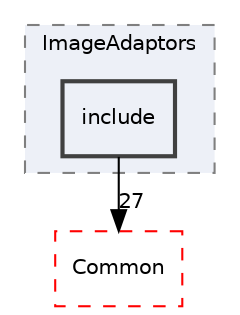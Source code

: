 digraph "include"
{
 // LATEX_PDF_SIZE
  edge [fontname="Helvetica",fontsize="10",labelfontname="Helvetica",labelfontsize="10"];
  node [fontname="Helvetica",fontsize="10",shape=record];
  compound=true
  subgraph clusterdir_1e75bd12272b49c47b9336bde0dc64d8 {
    graph [ bgcolor="#edf0f7", pencolor="grey50", style="filled,dashed,", label="ImageAdaptors", fontname="Helvetica", fontsize="10", URL="dir_1e75bd12272b49c47b9336bde0dc64d8.html"]
  dir_0ae691d02c9f01427f72b155ca7f1aa5 [shape=box, label="include", style="filled,bold,", fillcolor="#edf0f7", color="grey25", URL="dir_0ae691d02c9f01427f72b155ca7f1aa5.html"];
  }
  dir_d38764bbd2ed2fce86b6f67aad6c8758 [shape=box, label="Common", style="dashed,", fillcolor="#edf0f7", color="red", URL="dir_d38764bbd2ed2fce86b6f67aad6c8758.html"];
  dir_0ae691d02c9f01427f72b155ca7f1aa5->dir_d38764bbd2ed2fce86b6f67aad6c8758 [headlabel="27", labeldistance=1.5 headhref="dir_000066_000010.html"];
}
